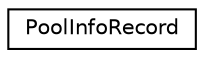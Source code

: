 digraph "Graphical Class Hierarchy"
{
 // LATEX_PDF_SIZE
  edge [fontname="Helvetica",fontsize="10",labelfontname="Helvetica",labelfontsize="10"];
  node [fontname="Helvetica",fontsize="10",shape=record];
  rankdir="LR";
  Node0 [label="PoolInfoRecord",height=0.2,width=0.4,color="black", fillcolor="white", style="filled",URL="$classmoja_1_1modules_1_1cbm_1_1PoolInfoRecord.html",tooltip=" "];
}
